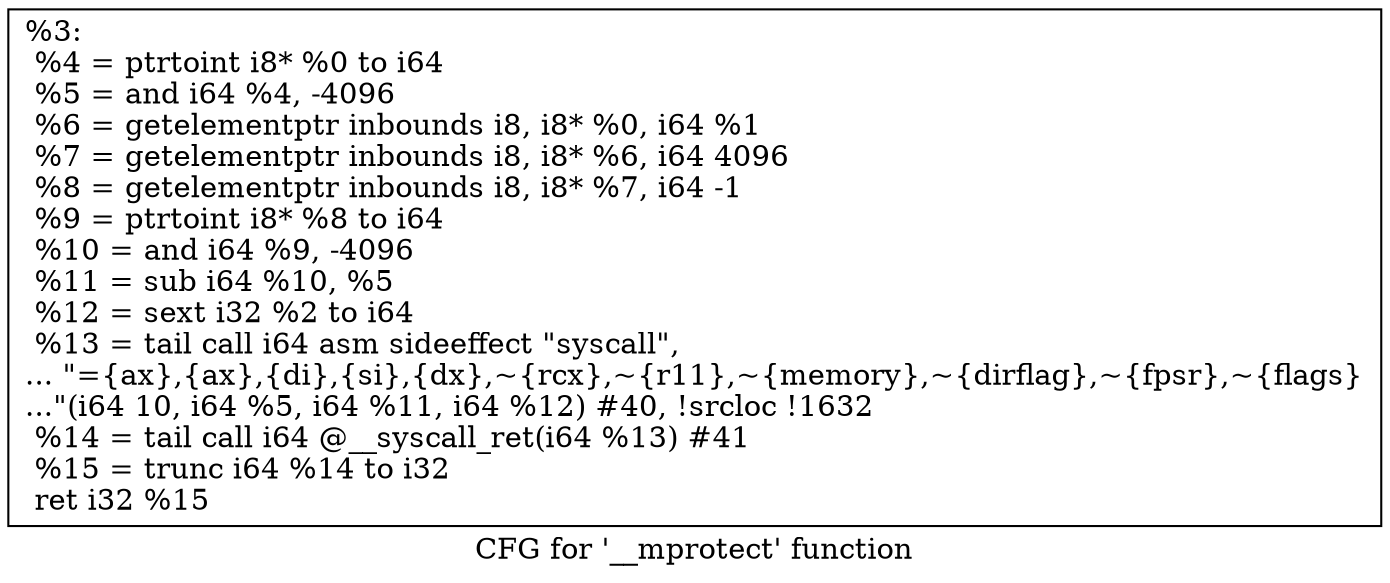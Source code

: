 digraph "CFG for '__mprotect' function" {
	label="CFG for '__mprotect' function";

	Node0x1a034c0 [shape=record,label="{%3:\l  %4 = ptrtoint i8* %0 to i64\l  %5 = and i64 %4, -4096\l  %6 = getelementptr inbounds i8, i8* %0, i64 %1\l  %7 = getelementptr inbounds i8, i8* %6, i64 4096\l  %8 = getelementptr inbounds i8, i8* %7, i64 -1\l  %9 = ptrtoint i8* %8 to i64\l  %10 = and i64 %9, -4096\l  %11 = sub i64 %10, %5\l  %12 = sext i32 %2 to i64\l  %13 = tail call i64 asm sideeffect \"syscall\",\l... \"=\{ax\},\{ax\},\{di\},\{si\},\{dx\},~\{rcx\},~\{r11\},~\{memory\},~\{dirflag\},~\{fpsr\},~\{flags\}\l...\"(i64 10, i64 %5, i64 %11, i64 %12) #40, !srcloc !1632\l  %14 = tail call i64 @__syscall_ret(i64 %13) #41\l  %15 = trunc i64 %14 to i32\l  ret i32 %15\l}"];
}
